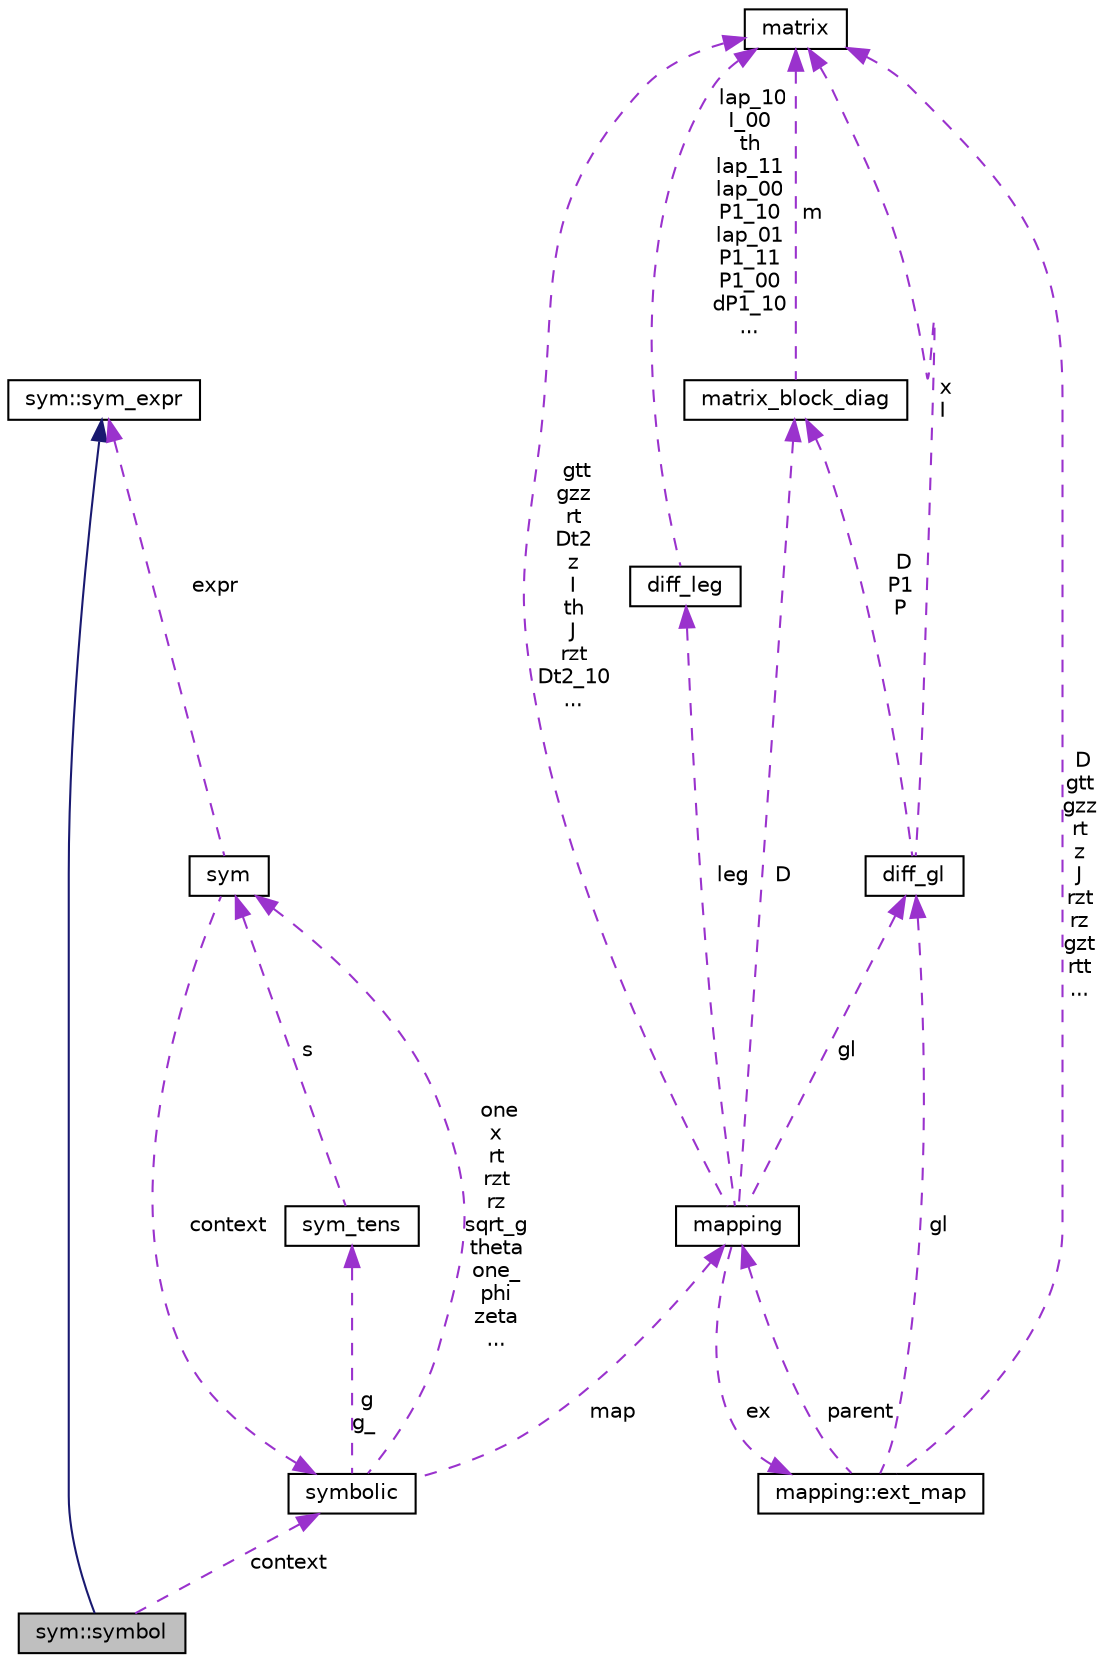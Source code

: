 digraph "sym::symbol"
{
  edge [fontname="Helvetica",fontsize="10",labelfontname="Helvetica",labelfontsize="10"];
  node [fontname="Helvetica",fontsize="10",shape=record];
  Node1 [label="sym::symbol",height=0.2,width=0.4,color="black", fillcolor="grey75", style="filled" fontcolor="black"];
  Node2 -> Node1 [dir="back",color="midnightblue",fontsize="10",style="solid",fontname="Helvetica"];
  Node2 [label="sym::sym_expr",height=0.2,width=0.4,color="black", fillcolor="white", style="filled",URL="$classsym_1_1sym__expr.html"];
  Node3 -> Node1 [dir="back",color="darkorchid3",fontsize="10",style="dashed",label=" context" ,fontname="Helvetica"];
  Node3 [label="symbolic",height=0.2,width=0.4,color="black", fillcolor="white", style="filled",URL="$classsymbolic.html"];
  Node4 -> Node3 [dir="back",color="darkorchid3",fontsize="10",style="dashed",label=" one\nx\nrt\nrzt\nrz\nsqrt_g\ntheta\none_\nphi\nzeta\n..." ,fontname="Helvetica"];
  Node4 [label="sym",height=0.2,width=0.4,color="black", fillcolor="white", style="filled",URL="$classsym.html"];
  Node3 -> Node4 [dir="back",color="darkorchid3",fontsize="10",style="dashed",label=" context" ,fontname="Helvetica"];
  Node2 -> Node4 [dir="back",color="darkorchid3",fontsize="10",style="dashed",label=" expr" ,fontname="Helvetica"];
  Node5 -> Node3 [dir="back",color="darkorchid3",fontsize="10",style="dashed",label=" g\ng_" ,fontname="Helvetica"];
  Node5 [label="sym_tens",height=0.2,width=0.4,color="black", fillcolor="white", style="filled",URL="$classsym__tens.html"];
  Node4 -> Node5 [dir="back",color="darkorchid3",fontsize="10",style="dashed",label=" s" ,fontname="Helvetica"];
  Node6 -> Node3 [dir="back",color="darkorchid3",fontsize="10",style="dashed",label=" map" ,fontname="Helvetica"];
  Node6 [label="mapping",height=0.2,width=0.4,color="black", fillcolor="white", style="filled",URL="$classmapping.html"];
  Node7 -> Node6 [dir="back",color="darkorchid3",fontsize="10",style="dashed",label=" ex" ,fontname="Helvetica"];
  Node7 [label="mapping::ext_map",height=0.2,width=0.4,color="black", fillcolor="white", style="filled",URL="$classmapping_1_1ext__map.html"];
  Node8 -> Node7 [dir="back",color="darkorchid3",fontsize="10",style="dashed",label=" gl" ,fontname="Helvetica"];
  Node8 [label="diff_gl",height=0.2,width=0.4,color="black", fillcolor="white", style="filled",URL="$classdiff__gl.html",tooltip="The diff_gl class implements the Gauss-Lobatto (or more properly Gauss-Lobatto-Chebyshev) collocation..."];
  Node9 -> Node8 [dir="back",color="darkorchid3",fontsize="10",style="dashed",label=" x\nI" ,fontname="Helvetica"];
  Node9 [label="matrix",height=0.2,width=0.4,color="black", fillcolor="white", style="filled",URL="$classmatrix.html",tooltip="The matrix class is used to facilitate the work with regular dense matrices. "];
  Node10 -> Node8 [dir="back",color="darkorchid3",fontsize="10",style="dashed",label=" D\nP1\nP" ,fontname="Helvetica"];
  Node10 [label="matrix_block_diag",height=0.2,width=0.4,color="black", fillcolor="white", style="filled",URL="$classmatrix__block__diag.html",tooltip="The matrix_block_diag class is used to store block diagonal matrices. "];
  Node9 -> Node10 [dir="back",color="darkorchid3",fontsize="10",style="dashed",label=" m" ,fontname="Helvetica"];
  Node9 -> Node7 [dir="back",color="darkorchid3",fontsize="10",style="dashed",label=" D\ngtt\ngzz\nrt\nz\nJ\nrzt\nrz\ngzt\nrtt\n..." ,fontname="Helvetica"];
  Node6 -> Node7 [dir="back",color="darkorchid3",fontsize="10",style="dashed",label=" parent" ,fontname="Helvetica"];
  Node8 -> Node6 [dir="back",color="darkorchid3",fontsize="10",style="dashed",label=" gl" ,fontname="Helvetica"];
  Node9 -> Node6 [dir="back",color="darkorchid3",fontsize="10",style="dashed",label=" gtt\ngzz\nrt\nDt2\nz\nI\nth\nJ\nrzt\nDt2_10\n..." ,fontname="Helvetica"];
  Node11 -> Node6 [dir="back",color="darkorchid3",fontsize="10",style="dashed",label=" leg" ,fontname="Helvetica"];
  Node11 [label="diff_leg",height=0.2,width=0.4,color="black", fillcolor="white", style="filled",URL="$classdiff__leg.html",tooltip="The diff_leg class implements Legendre numerical differentiation. "];
  Node9 -> Node11 [dir="back",color="darkorchid3",fontsize="10",style="dashed",label=" lap_10\nI_00\nth\nlap_11\nlap_00\nP1_10\nlap_01\nP1_11\nP1_00\ndP1_10\n..." ,fontname="Helvetica"];
  Node10 -> Node6 [dir="back",color="darkorchid3",fontsize="10",style="dashed",label=" D" ,fontname="Helvetica"];
}
